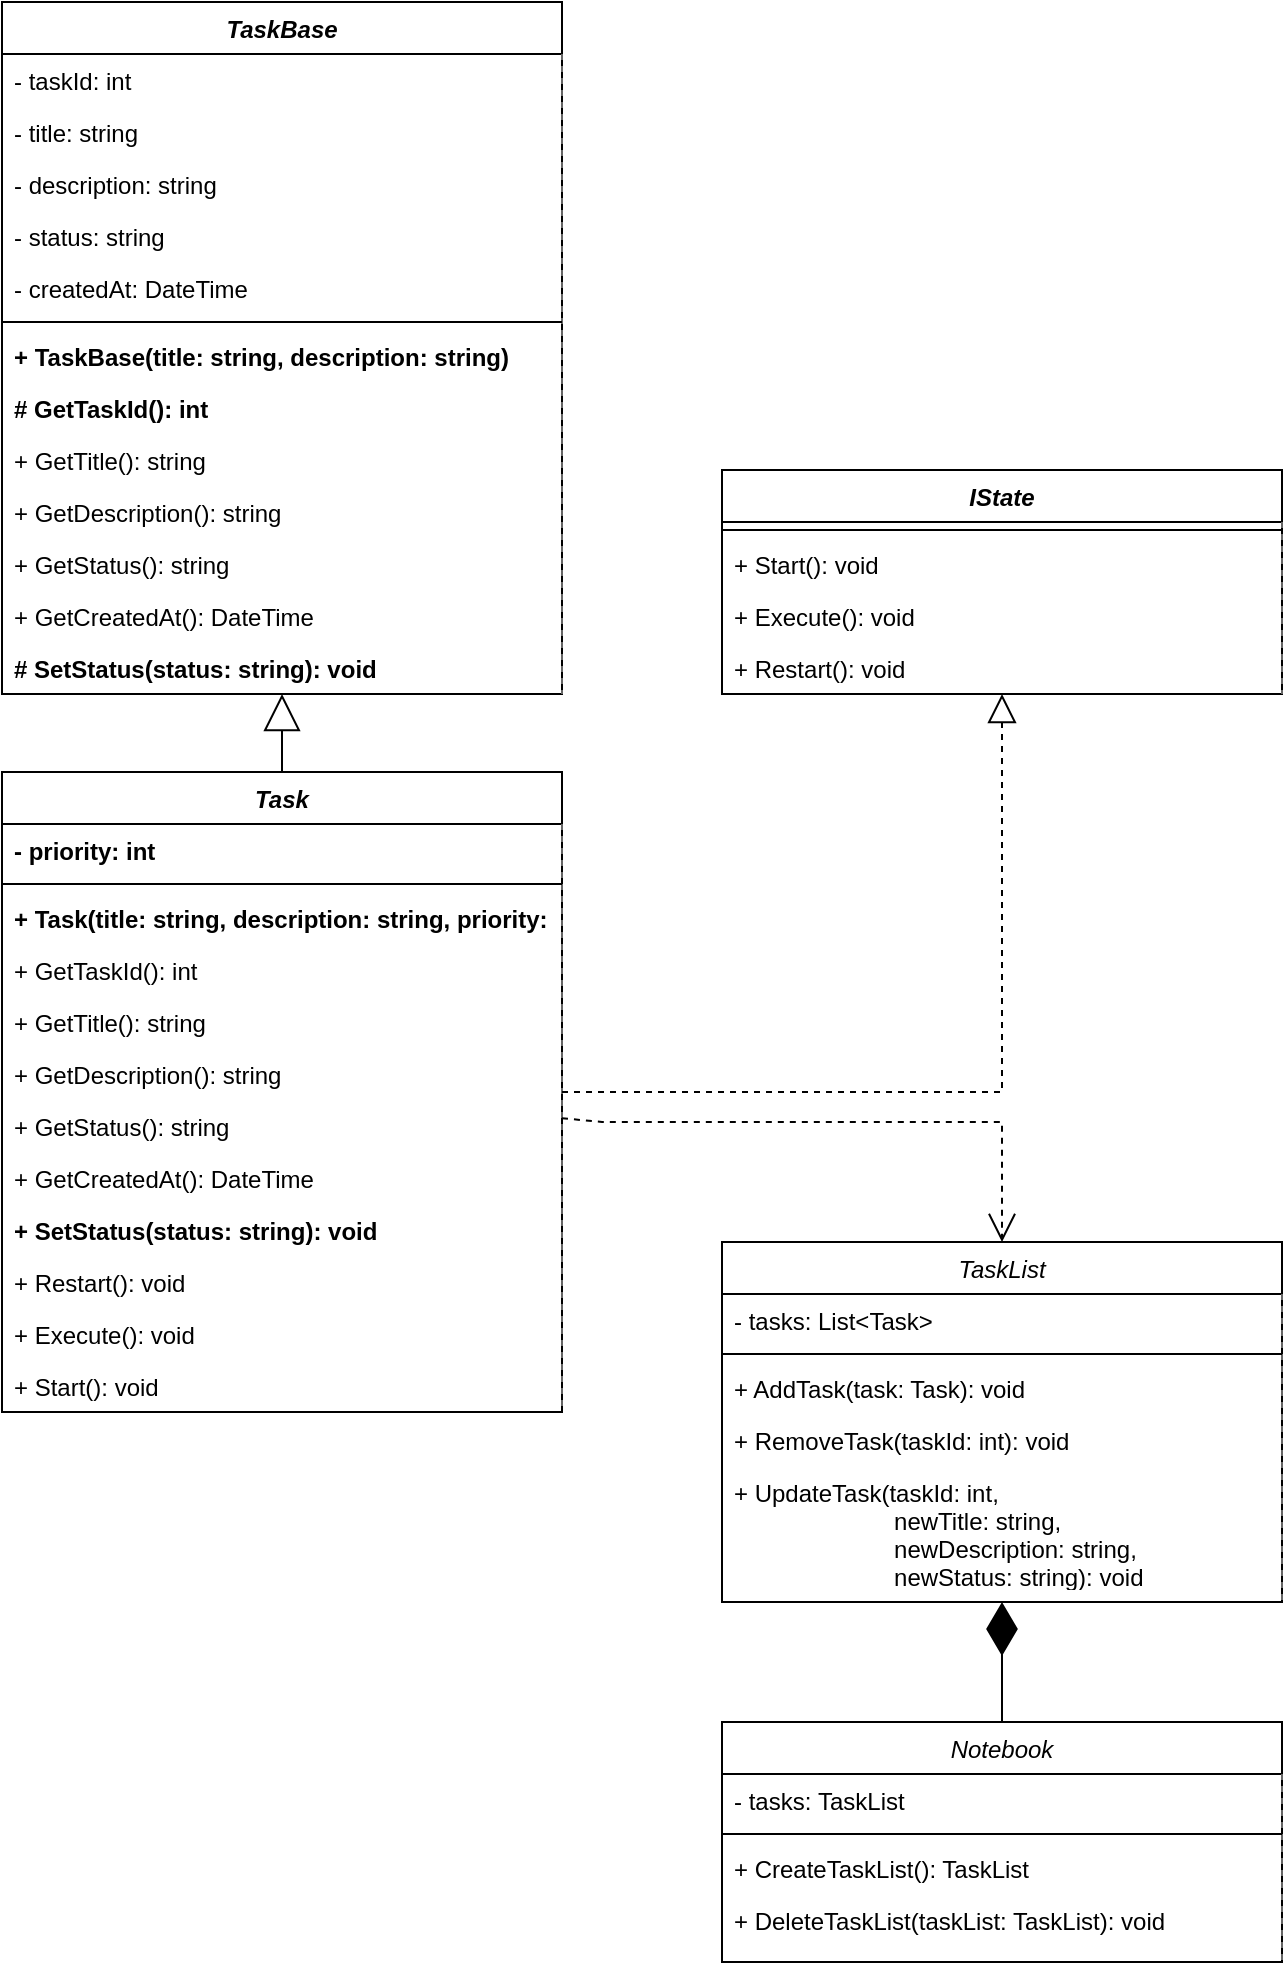 <mxfile version="24.0.2" type="github">
  <diagram id="C5RBs43oDa-KdzZeNtuy" name="Page-1">
    <mxGraphModel dx="626" dy="507" grid="1" gridSize="10" guides="1" tooltips="1" connect="1" arrows="1" fold="1" page="1" pageScale="1" pageWidth="827" pageHeight="1169" math="0" shadow="0">
      <root>
        <mxCell id="WIyWlLk6GJQsqaUBKTNV-0" />
        <mxCell id="WIyWlLk6GJQsqaUBKTNV-1" parent="WIyWlLk6GJQsqaUBKTNV-0" />
        <mxCell id="zkfFHV4jXpPFQw0GAbJ--0" value="TaskBase" style="swimlane;fontStyle=3;align=center;verticalAlign=top;childLayout=stackLayout;horizontal=1;startSize=26;horizontalStack=0;resizeParent=1;resizeLast=0;collapsible=1;marginBottom=0;rounded=0;shadow=0;strokeWidth=1;separatorColor=#666666;" parent="WIyWlLk6GJQsqaUBKTNV-1" vertex="1">
          <mxGeometry x="40" y="40" width="280" height="346" as="geometry">
            <mxRectangle x="230" y="140" width="160" height="26" as="alternateBounds" />
          </mxGeometry>
        </mxCell>
        <mxCell id="zkfFHV4jXpPFQw0GAbJ--1" value="- taskId: int" style="text;align=left;verticalAlign=top;spacingLeft=4;spacingRight=4;overflow=hidden;rotatable=0;points=[[0,0.5],[1,0.5]];portConstraint=eastwest;" parent="zkfFHV4jXpPFQw0GAbJ--0" vertex="1">
          <mxGeometry y="26" width="280" height="26" as="geometry" />
        </mxCell>
        <mxCell id="zkfFHV4jXpPFQw0GAbJ--2" value="- title: string" style="text;align=left;verticalAlign=top;spacingLeft=4;spacingRight=4;overflow=hidden;rotatable=0;points=[[0,0.5],[1,0.5]];portConstraint=eastwest;rounded=0;shadow=0;html=0;" parent="zkfFHV4jXpPFQw0GAbJ--0" vertex="1">
          <mxGeometry y="52" width="280" height="26" as="geometry" />
        </mxCell>
        <mxCell id="zkfFHV4jXpPFQw0GAbJ--3" value="- description: string" style="text;align=left;verticalAlign=top;spacingLeft=4;spacingRight=4;overflow=hidden;rotatable=0;points=[[0,0.5],[1,0.5]];portConstraint=eastwest;rounded=0;shadow=0;html=0;" parent="zkfFHV4jXpPFQw0GAbJ--0" vertex="1">
          <mxGeometry y="78" width="280" height="26" as="geometry" />
        </mxCell>
        <mxCell id="_JAZPqkKLHfTvh92qN-e-2" value="- status: string" style="text;align=left;verticalAlign=top;spacingLeft=4;spacingRight=4;overflow=hidden;rotatable=0;points=[[0,0.5],[1,0.5]];portConstraint=eastwest;rounded=0;shadow=0;html=0;" parent="zkfFHV4jXpPFQw0GAbJ--0" vertex="1">
          <mxGeometry y="104" width="280" height="26" as="geometry" />
        </mxCell>
        <mxCell id="_JAZPqkKLHfTvh92qN-e-1" value="- createdAt: DateTime" style="text;align=left;verticalAlign=top;spacingLeft=4;spacingRight=4;overflow=hidden;rotatable=0;points=[[0,0.5],[1,0.5]];portConstraint=eastwest;" parent="zkfFHV4jXpPFQw0GAbJ--0" vertex="1">
          <mxGeometry y="130" width="280" height="26" as="geometry" />
        </mxCell>
        <mxCell id="zkfFHV4jXpPFQw0GAbJ--4" value="" style="line;html=1;strokeWidth=1;align=left;verticalAlign=middle;spacingTop=-1;spacingLeft=3;spacingRight=3;rotatable=0;labelPosition=right;points=[];portConstraint=eastwest;" parent="zkfFHV4jXpPFQw0GAbJ--0" vertex="1">
          <mxGeometry y="156" width="280" height="8" as="geometry" />
        </mxCell>
        <mxCell id="zkfFHV4jXpPFQw0GAbJ--5" value="+ TaskBase(title: string, description: string)" style="text;align=left;verticalAlign=top;spacingLeft=4;spacingRight=4;overflow=hidden;rotatable=0;points=[[0,0.5],[1,0.5]];portConstraint=eastwest;fontStyle=1" parent="zkfFHV4jXpPFQw0GAbJ--0" vertex="1">
          <mxGeometry y="164" width="280" height="26" as="geometry" />
        </mxCell>
        <mxCell id="_JAZPqkKLHfTvh92qN-e-3" value="# GetTaskId(): int " style="text;align=left;verticalAlign=top;spacingLeft=4;spacingRight=4;overflow=hidden;rotatable=0;points=[[0,0.5],[1,0.5]];portConstraint=eastwest;fontStyle=1" parent="zkfFHV4jXpPFQw0GAbJ--0" vertex="1">
          <mxGeometry y="190" width="280" height="26" as="geometry" />
        </mxCell>
        <mxCell id="_JAZPqkKLHfTvh92qN-e-4" value="+ GetTitle(): string" style="text;align=left;verticalAlign=top;spacingLeft=4;spacingRight=4;overflow=hidden;rotatable=0;points=[[0,0.5],[1,0.5]];portConstraint=eastwest;" parent="zkfFHV4jXpPFQw0GAbJ--0" vertex="1">
          <mxGeometry y="216" width="280" height="26" as="geometry" />
        </mxCell>
        <mxCell id="_JAZPqkKLHfTvh92qN-e-6" value="+ GetDescription(): string" style="text;align=left;verticalAlign=top;spacingLeft=4;spacingRight=4;overflow=hidden;rotatable=0;points=[[0,0.5],[1,0.5]];portConstraint=eastwest;" parent="zkfFHV4jXpPFQw0GAbJ--0" vertex="1">
          <mxGeometry y="242" width="280" height="26" as="geometry" />
        </mxCell>
        <mxCell id="_JAZPqkKLHfTvh92qN-e-7" value="+ GetStatus(): string" style="text;align=left;verticalAlign=top;spacingLeft=4;spacingRight=4;overflow=hidden;rotatable=0;points=[[0,0.5],[1,0.5]];portConstraint=eastwest;" parent="zkfFHV4jXpPFQw0GAbJ--0" vertex="1">
          <mxGeometry y="268" width="280" height="26" as="geometry" />
        </mxCell>
        <mxCell id="_JAZPqkKLHfTvh92qN-e-8" value="+ GetCreatedAt(): DateTime" style="text;align=left;verticalAlign=top;spacingLeft=4;spacingRight=4;overflow=hidden;rotatable=0;points=[[0,0.5],[1,0.5]];portConstraint=eastwest;" parent="zkfFHV4jXpPFQw0GAbJ--0" vertex="1">
          <mxGeometry y="294" width="280" height="26" as="geometry" />
        </mxCell>
        <mxCell id="_JAZPqkKLHfTvh92qN-e-9" value="# SetStatus(status: string): void" style="text;align=left;verticalAlign=top;spacingLeft=4;spacingRight=4;overflow=hidden;rotatable=0;points=[[0,0.5],[1,0.5]];portConstraint=eastwest;fontStyle=1" parent="zkfFHV4jXpPFQw0GAbJ--0" vertex="1">
          <mxGeometry y="320" width="280" height="26" as="geometry" />
        </mxCell>
        <mxCell id="_JAZPqkKLHfTvh92qN-e-10" value="TaskList" style="swimlane;fontStyle=2;align=center;verticalAlign=top;childLayout=stackLayout;horizontal=1;startSize=26;horizontalStack=0;resizeParent=1;resizeLast=0;collapsible=1;marginBottom=0;rounded=0;shadow=0;strokeWidth=1;separatorColor=#666666;" parent="WIyWlLk6GJQsqaUBKTNV-1" vertex="1">
          <mxGeometry x="400" y="660" width="280" height="180" as="geometry">
            <mxRectangle x="230" y="140" width="160" height="26" as="alternateBounds" />
          </mxGeometry>
        </mxCell>
        <mxCell id="_JAZPqkKLHfTvh92qN-e-11" value="- tasks: List&lt;Task&gt;" style="text;align=left;verticalAlign=top;spacingLeft=4;spacingRight=4;overflow=hidden;rotatable=0;points=[[0,0.5],[1,0.5]];portConstraint=eastwest;" parent="_JAZPqkKLHfTvh92qN-e-10" vertex="1">
          <mxGeometry y="26" width="280" height="26" as="geometry" />
        </mxCell>
        <mxCell id="_JAZPqkKLHfTvh92qN-e-16" value="" style="line;html=1;strokeWidth=1;align=left;verticalAlign=middle;spacingTop=-1;spacingLeft=3;spacingRight=3;rotatable=0;labelPosition=right;points=[];portConstraint=eastwest;" parent="_JAZPqkKLHfTvh92qN-e-10" vertex="1">
          <mxGeometry y="52" width="280" height="8" as="geometry" />
        </mxCell>
        <mxCell id="_JAZPqkKLHfTvh92qN-e-17" value="+ AddTask(task: Task): void" style="text;align=left;verticalAlign=top;spacingLeft=4;spacingRight=4;overflow=hidden;rotatable=0;points=[[0,0.5],[1,0.5]];portConstraint=eastwest;" parent="_JAZPqkKLHfTvh92qN-e-10" vertex="1">
          <mxGeometry y="60" width="280" height="26" as="geometry" />
        </mxCell>
        <mxCell id="_JAZPqkKLHfTvh92qN-e-18" value="+ RemoveTask(taskId: int): void" style="text;align=left;verticalAlign=top;spacingLeft=4;spacingRight=4;overflow=hidden;rotatable=0;points=[[0,0.5],[1,0.5]];portConstraint=eastwest;" parent="_JAZPqkKLHfTvh92qN-e-10" vertex="1">
          <mxGeometry y="86" width="280" height="26" as="geometry" />
        </mxCell>
        <mxCell id="_JAZPqkKLHfTvh92qN-e-19" value="+ UpdateTask(taskId: int, &#xa;                        newTitle: string,&#xa;                        newDescription: string, &#xa;                        newStatus: string): void &#xa;" style="text;align=left;verticalAlign=top;spacingLeft=4;spacingRight=4;overflow=hidden;rotatable=0;points=[[0,0.5],[1,0.5]];portConstraint=eastwest;" parent="_JAZPqkKLHfTvh92qN-e-10" vertex="1">
          <mxGeometry y="112" width="280" height="58" as="geometry" />
        </mxCell>
        <mxCell id="_JAZPqkKLHfTvh92qN-e-38" value="Task" style="swimlane;fontStyle=3;align=center;verticalAlign=top;childLayout=stackLayout;horizontal=1;startSize=26;horizontalStack=0;resizeParent=1;resizeLast=0;collapsible=1;marginBottom=0;rounded=0;shadow=0;strokeWidth=1;separatorColor=#666666;" parent="WIyWlLk6GJQsqaUBKTNV-1" vertex="1">
          <mxGeometry x="40" y="425" width="280" height="320" as="geometry">
            <mxRectangle x="230" y="140" width="160" height="26" as="alternateBounds" />
          </mxGeometry>
        </mxCell>
        <mxCell id="_JAZPqkKLHfTvh92qN-e-39" value="- priority: int" style="text;align=left;verticalAlign=top;spacingLeft=4;spacingRight=4;overflow=hidden;rotatable=0;points=[[0,0.5],[1,0.5]];portConstraint=eastwest;fontStyle=1" parent="_JAZPqkKLHfTvh92qN-e-38" vertex="1">
          <mxGeometry y="26" width="280" height="26" as="geometry" />
        </mxCell>
        <mxCell id="_JAZPqkKLHfTvh92qN-e-44" value="" style="line;html=1;strokeWidth=1;align=left;verticalAlign=middle;spacingTop=-1;spacingLeft=3;spacingRight=3;rotatable=0;labelPosition=right;points=[];portConstraint=eastwest;" parent="_JAZPqkKLHfTvh92qN-e-38" vertex="1">
          <mxGeometry y="52" width="280" height="8" as="geometry" />
        </mxCell>
        <mxCell id="_JAZPqkKLHfTvh92qN-e-45" value="+ Task(title: string, description: string, priority: int)" style="text;align=left;verticalAlign=top;spacingLeft=4;spacingRight=4;overflow=hidden;rotatable=0;points=[[0,0.5],[1,0.5]];portConstraint=eastwest;fontStyle=1" parent="_JAZPqkKLHfTvh92qN-e-38" vertex="1">
          <mxGeometry y="60" width="280" height="26" as="geometry" />
        </mxCell>
        <mxCell id="_JAZPqkKLHfTvh92qN-e-46" value="+ GetTaskId(): int " style="text;align=left;verticalAlign=top;spacingLeft=4;spacingRight=4;overflow=hidden;rotatable=0;points=[[0,0.5],[1,0.5]];portConstraint=eastwest;" parent="_JAZPqkKLHfTvh92qN-e-38" vertex="1">
          <mxGeometry y="86" width="280" height="26" as="geometry" />
        </mxCell>
        <mxCell id="_JAZPqkKLHfTvh92qN-e-47" value="+ GetTitle(): string" style="text;align=left;verticalAlign=top;spacingLeft=4;spacingRight=4;overflow=hidden;rotatable=0;points=[[0,0.5],[1,0.5]];portConstraint=eastwest;" parent="_JAZPqkKLHfTvh92qN-e-38" vertex="1">
          <mxGeometry y="112" width="280" height="26" as="geometry" />
        </mxCell>
        <mxCell id="_JAZPqkKLHfTvh92qN-e-48" value="+ GetDescription(): string" style="text;align=left;verticalAlign=top;spacingLeft=4;spacingRight=4;overflow=hidden;rotatable=0;points=[[0,0.5],[1,0.5]];portConstraint=eastwest;" parent="_JAZPqkKLHfTvh92qN-e-38" vertex="1">
          <mxGeometry y="138" width="280" height="26" as="geometry" />
        </mxCell>
        <mxCell id="_JAZPqkKLHfTvh92qN-e-49" value="+ GetStatus(): string" style="text;align=left;verticalAlign=top;spacingLeft=4;spacingRight=4;overflow=hidden;rotatable=0;points=[[0,0.5],[1,0.5]];portConstraint=eastwest;" parent="_JAZPqkKLHfTvh92qN-e-38" vertex="1">
          <mxGeometry y="164" width="280" height="26" as="geometry" />
        </mxCell>
        <mxCell id="_JAZPqkKLHfTvh92qN-e-50" value="+ GetCreatedAt(): DateTime" style="text;align=left;verticalAlign=top;spacingLeft=4;spacingRight=4;overflow=hidden;rotatable=0;points=[[0,0.5],[1,0.5]];portConstraint=eastwest;" parent="_JAZPqkKLHfTvh92qN-e-38" vertex="1">
          <mxGeometry y="190" width="280" height="26" as="geometry" />
        </mxCell>
        <mxCell id="_JAZPqkKLHfTvh92qN-e-51" value="+ SetStatus(status: string): void" style="text;align=left;verticalAlign=top;spacingLeft=4;spacingRight=4;overflow=hidden;rotatable=0;points=[[0,0.5],[1,0.5]];portConstraint=eastwest;fontStyle=1" parent="_JAZPqkKLHfTvh92qN-e-38" vertex="1">
          <mxGeometry y="216" width="280" height="26" as="geometry" />
        </mxCell>
        <mxCell id="_JAZPqkKLHfTvh92qN-e-90" value="+ Restart(): void" style="text;align=left;verticalAlign=top;spacingLeft=4;spacingRight=4;overflow=hidden;rotatable=0;points=[[0,0.5],[1,0.5]];portConstraint=eastwest;" parent="_JAZPqkKLHfTvh92qN-e-38" vertex="1">
          <mxGeometry y="242" width="280" height="26" as="geometry" />
        </mxCell>
        <mxCell id="_JAZPqkKLHfTvh92qN-e-89" value="+ Execute(): void" style="text;align=left;verticalAlign=top;spacingLeft=4;spacingRight=4;overflow=hidden;rotatable=0;points=[[0,0.5],[1,0.5]];portConstraint=eastwest;" parent="_JAZPqkKLHfTvh92qN-e-38" vertex="1">
          <mxGeometry y="268" width="280" height="26" as="geometry" />
        </mxCell>
        <mxCell id="_JAZPqkKLHfTvh92qN-e-88" value="+ Start(): void" style="text;align=left;verticalAlign=top;spacingLeft=4;spacingRight=4;overflow=hidden;rotatable=0;points=[[0,0.5],[1,0.5]];portConstraint=eastwest;" parent="_JAZPqkKLHfTvh92qN-e-38" vertex="1">
          <mxGeometry y="294" width="280" height="26" as="geometry" />
        </mxCell>
        <mxCell id="_JAZPqkKLHfTvh92qN-e-67" value="IState" style="swimlane;fontStyle=3;align=center;verticalAlign=top;childLayout=stackLayout;horizontal=1;startSize=26;horizontalStack=0;resizeParent=1;resizeLast=0;collapsible=1;marginBottom=0;rounded=0;shadow=0;strokeWidth=1;separatorColor=#666666;" parent="WIyWlLk6GJQsqaUBKTNV-1" vertex="1">
          <mxGeometry x="400" y="274" width="280" height="112" as="geometry">
            <mxRectangle x="230" y="140" width="160" height="26" as="alternateBounds" />
          </mxGeometry>
        </mxCell>
        <mxCell id="_JAZPqkKLHfTvh92qN-e-69" value="" style="line;html=1;strokeWidth=1;align=left;verticalAlign=middle;spacingTop=-1;spacingLeft=3;spacingRight=3;rotatable=0;labelPosition=right;points=[];portConstraint=eastwest;" parent="_JAZPqkKLHfTvh92qN-e-67" vertex="1">
          <mxGeometry y="26" width="280" height="8" as="geometry" />
        </mxCell>
        <mxCell id="_JAZPqkKLHfTvh92qN-e-71" value="+ Start(): void" style="text;align=left;verticalAlign=top;spacingLeft=4;spacingRight=4;overflow=hidden;rotatable=0;points=[[0,0.5],[1,0.5]];portConstraint=eastwest;" parent="_JAZPqkKLHfTvh92qN-e-67" vertex="1">
          <mxGeometry y="34" width="280" height="26" as="geometry" />
        </mxCell>
        <mxCell id="_JAZPqkKLHfTvh92qN-e-70" value="+ Execute(): void" style="text;align=left;verticalAlign=top;spacingLeft=4;spacingRight=4;overflow=hidden;rotatable=0;points=[[0,0.5],[1,0.5]];portConstraint=eastwest;" parent="_JAZPqkKLHfTvh92qN-e-67" vertex="1">
          <mxGeometry y="60" width="280" height="26" as="geometry" />
        </mxCell>
        <mxCell id="_JAZPqkKLHfTvh92qN-e-75" value="+ Restart(): void" style="text;align=left;verticalAlign=top;spacingLeft=4;spacingRight=4;overflow=hidden;rotatable=0;points=[[0,0.5],[1,0.5]];portConstraint=eastwest;" parent="_JAZPqkKLHfTvh92qN-e-67" vertex="1">
          <mxGeometry y="86" width="280" height="26" as="geometry" />
        </mxCell>
        <mxCell id="_JAZPqkKLHfTvh92qN-e-73" value="" style="endArrow=block;dashed=1;endFill=0;endSize=12;html=1;rounded=0;" parent="WIyWlLk6GJQsqaUBKTNV-1" source="_JAZPqkKLHfTvh92qN-e-38" target="_JAZPqkKLHfTvh92qN-e-67" edge="1">
          <mxGeometry width="160" relative="1" as="geometry">
            <mxPoint x="260" y="220" as="sourcePoint" />
            <mxPoint x="420" y="220" as="targetPoint" />
            <Array as="points">
              <mxPoint x="540" y="585" />
            </Array>
          </mxGeometry>
        </mxCell>
        <mxCell id="_JAZPqkKLHfTvh92qN-e-96" value="" style="endArrow=block;endSize=16;endFill=0;html=1;rounded=0;exitX=0.5;exitY=0;exitDx=0;exitDy=0;" parent="WIyWlLk6GJQsqaUBKTNV-1" source="_JAZPqkKLHfTvh92qN-e-38" target="zkfFHV4jXpPFQw0GAbJ--0" edge="1">
          <mxGeometry width="160" relative="1" as="geometry">
            <mxPoint x="150" y="440" as="sourcePoint" />
            <mxPoint x="310" y="440" as="targetPoint" />
          </mxGeometry>
        </mxCell>
        <mxCell id="_JAZPqkKLHfTvh92qN-e-98" value="" style="endArrow=open;endSize=12;dashed=1;html=1;rounded=0;" parent="WIyWlLk6GJQsqaUBKTNV-1" source="_JAZPqkKLHfTvh92qN-e-38" target="_JAZPqkKLHfTvh92qN-e-10" edge="1">
          <mxGeometry width="160" relative="1" as="geometry">
            <mxPoint x="420" y="220" as="sourcePoint" />
            <mxPoint x="580" y="220" as="targetPoint" />
            <Array as="points">
              <mxPoint x="340" y="600" />
              <mxPoint x="400" y="600" />
              <mxPoint x="540" y="600" />
            </Array>
          </mxGeometry>
        </mxCell>
        <mxCell id="_JAZPqkKLHfTvh92qN-e-99" value="Notebook" style="swimlane;fontStyle=2;align=center;verticalAlign=top;childLayout=stackLayout;horizontal=1;startSize=26;horizontalStack=0;resizeParent=1;resizeLast=0;collapsible=1;marginBottom=0;rounded=0;shadow=0;strokeWidth=1;separatorColor=#666666;" parent="WIyWlLk6GJQsqaUBKTNV-1" vertex="1">
          <mxGeometry x="400" y="900" width="280" height="120" as="geometry">
            <mxRectangle x="230" y="140" width="160" height="26" as="alternateBounds" />
          </mxGeometry>
        </mxCell>
        <mxCell id="_JAZPqkKLHfTvh92qN-e-100" value="- tasks: TaskList" style="text;align=left;verticalAlign=top;spacingLeft=4;spacingRight=4;overflow=hidden;rotatable=0;points=[[0,0.5],[1,0.5]];portConstraint=eastwest;" parent="_JAZPqkKLHfTvh92qN-e-99" vertex="1">
          <mxGeometry y="26" width="280" height="26" as="geometry" />
        </mxCell>
        <mxCell id="_JAZPqkKLHfTvh92qN-e-101" value="" style="line;html=1;strokeWidth=1;align=left;verticalAlign=middle;spacingTop=-1;spacingLeft=3;spacingRight=3;rotatable=0;labelPosition=right;points=[];portConstraint=eastwest;" parent="_JAZPqkKLHfTvh92qN-e-99" vertex="1">
          <mxGeometry y="52" width="280" height="8" as="geometry" />
        </mxCell>
        <mxCell id="_JAZPqkKLHfTvh92qN-e-102" value="+ CreateTaskList(): TaskList" style="text;align=left;verticalAlign=top;spacingLeft=4;spacingRight=4;overflow=hidden;rotatable=0;points=[[0,0.5],[1,0.5]];portConstraint=eastwest;" parent="_JAZPqkKLHfTvh92qN-e-99" vertex="1">
          <mxGeometry y="60" width="280" height="26" as="geometry" />
        </mxCell>
        <mxCell id="_JAZPqkKLHfTvh92qN-e-103" value="+ DeleteTaskList(taskList: TaskList): void" style="text;align=left;verticalAlign=top;spacingLeft=4;spacingRight=4;overflow=hidden;rotatable=0;points=[[0,0.5],[1,0.5]];portConstraint=eastwest;" parent="_JAZPqkKLHfTvh92qN-e-99" vertex="1">
          <mxGeometry y="86" width="280" height="26" as="geometry" />
        </mxCell>
        <mxCell id="_JAZPqkKLHfTvh92qN-e-106" value="" style="endArrow=diamondThin;endFill=1;endSize=24;html=1;rounded=0;" parent="WIyWlLk6GJQsqaUBKTNV-1" source="_JAZPqkKLHfTvh92qN-e-99" target="_JAZPqkKLHfTvh92qN-e-10" edge="1">
          <mxGeometry width="160" relative="1" as="geometry">
            <mxPoint x="420" y="500" as="sourcePoint" />
            <mxPoint x="580" y="500" as="targetPoint" />
          </mxGeometry>
        </mxCell>
      </root>
    </mxGraphModel>
  </diagram>
</mxfile>
